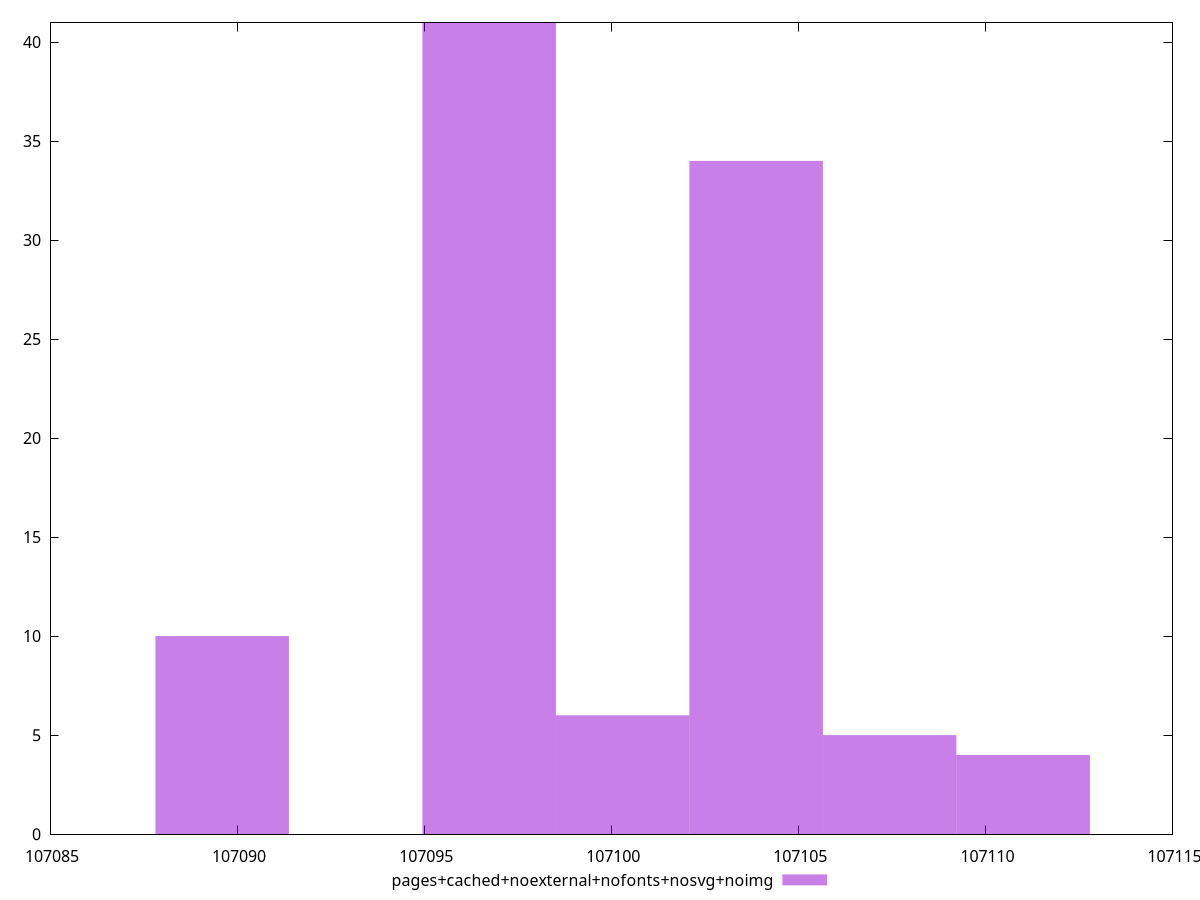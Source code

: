 $_pagesCachedNoexternalNofontsNosvgNoimg <<EOF
107103.87248930812 34
107096.73698814295 41
107100.30473872554 6
107089.60148697777 10
107107.44023989071 5
107111.0079904733 4
EOF
set key outside below
set terminal pngcairo
set output "report_00004_2020-11-02T20-21-41.718Z/total-byte-weight/pages+cached+noexternal+nofonts+nosvg+noimg//raw_hist.png"
set yrange [0:41]
set boxwidth 3.567750582588545
set style fill transparent solid 0.5 noborder
plot $_pagesCachedNoexternalNofontsNosvgNoimg title "pages+cached+noexternal+nofonts+nosvg+noimg" with boxes ,